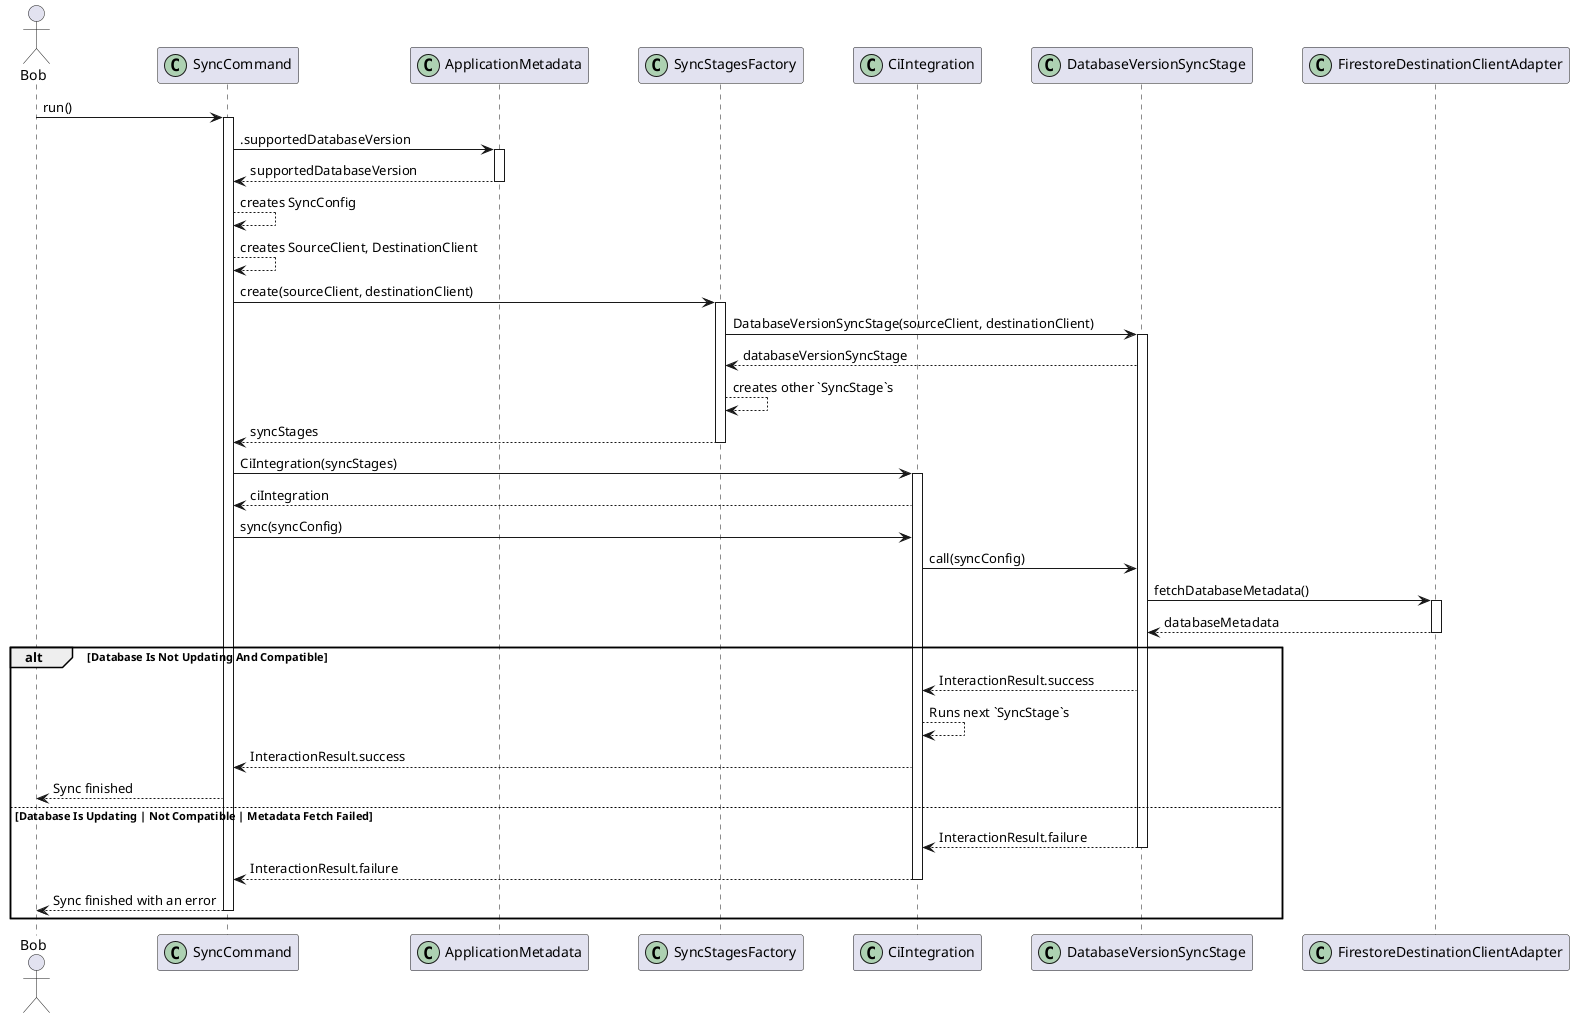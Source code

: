 @startuml

skinparam ParticipantPadding 20
skinparam BoxPadding 10


actor Bob
participant SyncCommand << (C,#ADD1B2) >>
participant ApplicationMetadata << (C,#ADD1B2) >>
participant SyncStagesFactory << (C,#ADD1B2) >>
participant CiIntegration << (C,#ADD1B2) >>
participant DatabaseVersionSyncStage << (C,#ADD1B2) >>
participant FirestoreDestinationClientAdapter << (C,#ADD1B2) >>

Bob -> SyncCommand : run()
activate SyncCommand

SyncCommand -> ApplicationMetadata : .supportedDatabaseVersion
activate ApplicationMetadata

ApplicationMetadata --> SyncCommand : supportedDatabaseVersion
deactivate ApplicationMetadata

SyncCommand --> SyncCommand : creates SyncConfig
SyncCommand --> SyncCommand : creates SourceClient, DestinationClient

SyncCommand -> SyncStagesFactory : create(sourceClient, destinationClient)
activate SyncStagesFactory

SyncStagesFactory -> DatabaseVersionSyncStage : DatabaseVersionSyncStage(sourceClient, destinationClient)
activate DatabaseVersionSyncStage

DatabaseVersionSyncStage --> SyncStagesFactory : databaseVersionSyncStage
SyncStagesFactory --> SyncStagesFactory : creates other `SyncStage`s

SyncStagesFactory --> SyncCommand : syncStages
deactivate SyncStagesFactory

SyncCommand -> CiIntegration : CiIntegration(syncStages)
activate CiIntegration

CiIntegration --> SyncCommand : ciIntegration

SyncCommand -> CiIntegration : sync(syncConfig)

CiIntegration -> DatabaseVersionSyncStage : call(syncConfig)

DatabaseVersionSyncStage -> FirestoreDestinationClientAdapter : fetchDatabaseMetadata()
activate FirestoreDestinationClientAdapter

FirestoreDestinationClientAdapter --> DatabaseVersionSyncStage : databaseMetadata
deactivate FirestoreDestinationClientAdapter

alt Database Is Not Updating And Compatible
    DatabaseVersionSyncStage --> CiIntegration : InteractionResult.success
    CiIntegration --> CiIntegration : Runs next `SyncStage`s
    CiIntegration --> SyncCommand : InteractionResult.success
    SyncCommand --> Bob : Sync finished
else Database Is Updating | Not Compatible | Metadata Fetch Failed
    DatabaseVersionSyncStage --> CiIntegration : InteractionResult.failure
    deactivate DatabaseVersionSyncStage

    CiIntegration --> SyncCommand : InteractionResult.failure
    deactivate CiIntegration

    SyncCommand --> Bob : Sync finished with an error
    deactivate SyncCommand
end
@enduml
